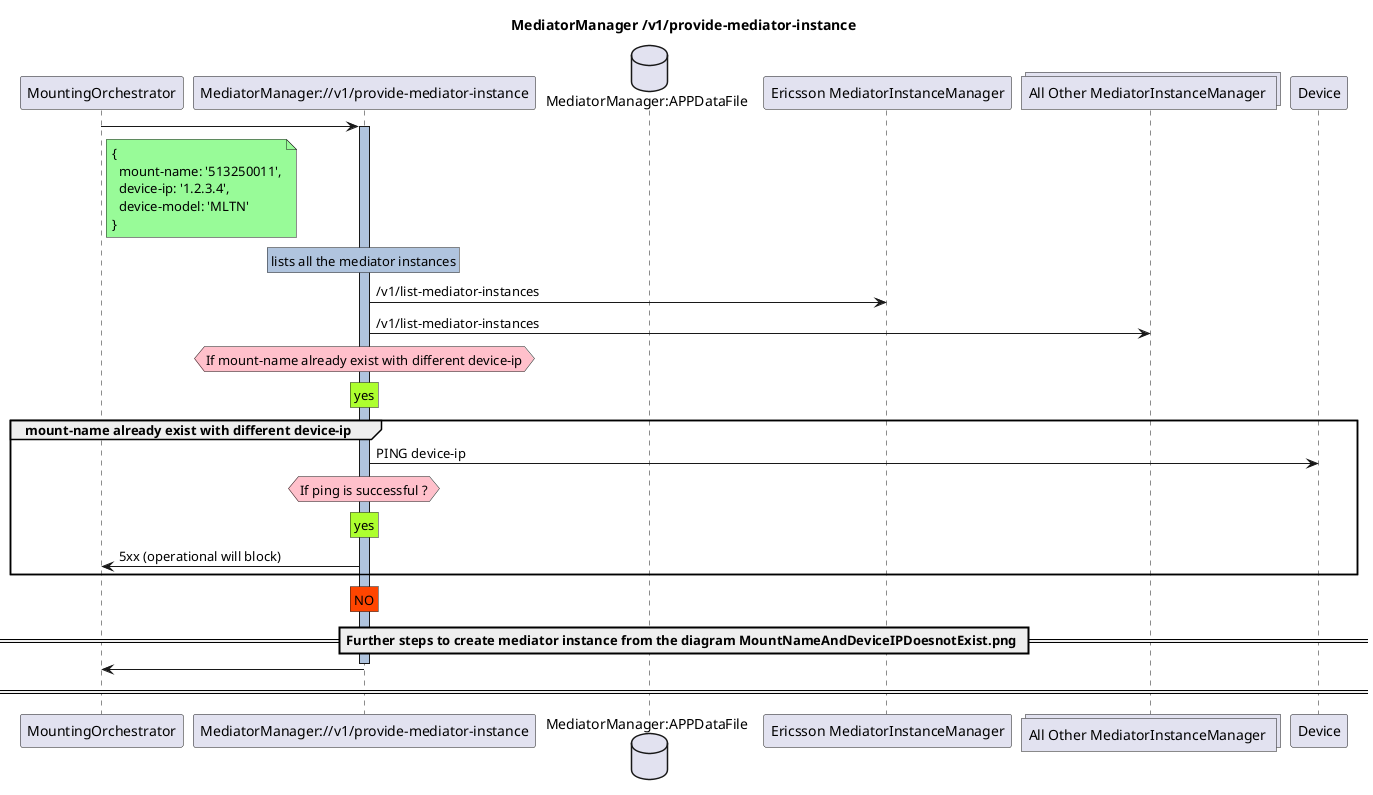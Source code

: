 @startuml DeleteMediatorVmTemplate
skinparam responseMessageBelowArrow true

title
MediatorManager /v1/provide-mediator-instance
end title

participant "MountingOrchestrator" as MO
participant "MediatorManager://v1/provide-mediator-instance" as MM
database "MediatorManager:APPDataFile" as AppData
participant "Ericsson MediatorInstanceManager" as EMIM
collections "All Other MediatorInstanceManager " as AMIM


MO -> MM : 
note right MO #PaleGreen
    { 
      mount-name: '513250011',
      device-ip: '1.2.3.4',
      device-model: 'MLTN'
    }
end note
activate MM #LightSteelBlue

rnote over MM #LightSteelBlue
    lists all the mediator instances
end note

MM -> EMIM : /v1/list-mediator-instances

MM -> AMIM : /v1/list-mediator-instances

hnote over MM #Pink
    If mount-name already exist with different device-ip
end note
rnote over MM #GreenYellow
    yes
end note
group mount-name already exist with different device-ip
MM -> Device : PING device-ip
hnote over MM #Pink
    If ping is successful ?
end note
rnote over MM #GreenYellow
    yes
end note
MM -> MO : 5xx (operational will block)
end
rnote over MM #OrangeRed
    NO
end note

== Further steps to create mediator instance from the diagram MountNameAndDeviceIPDoesnotExist.png ==
deactivate MM
MM -> MO
== ==


@enduml